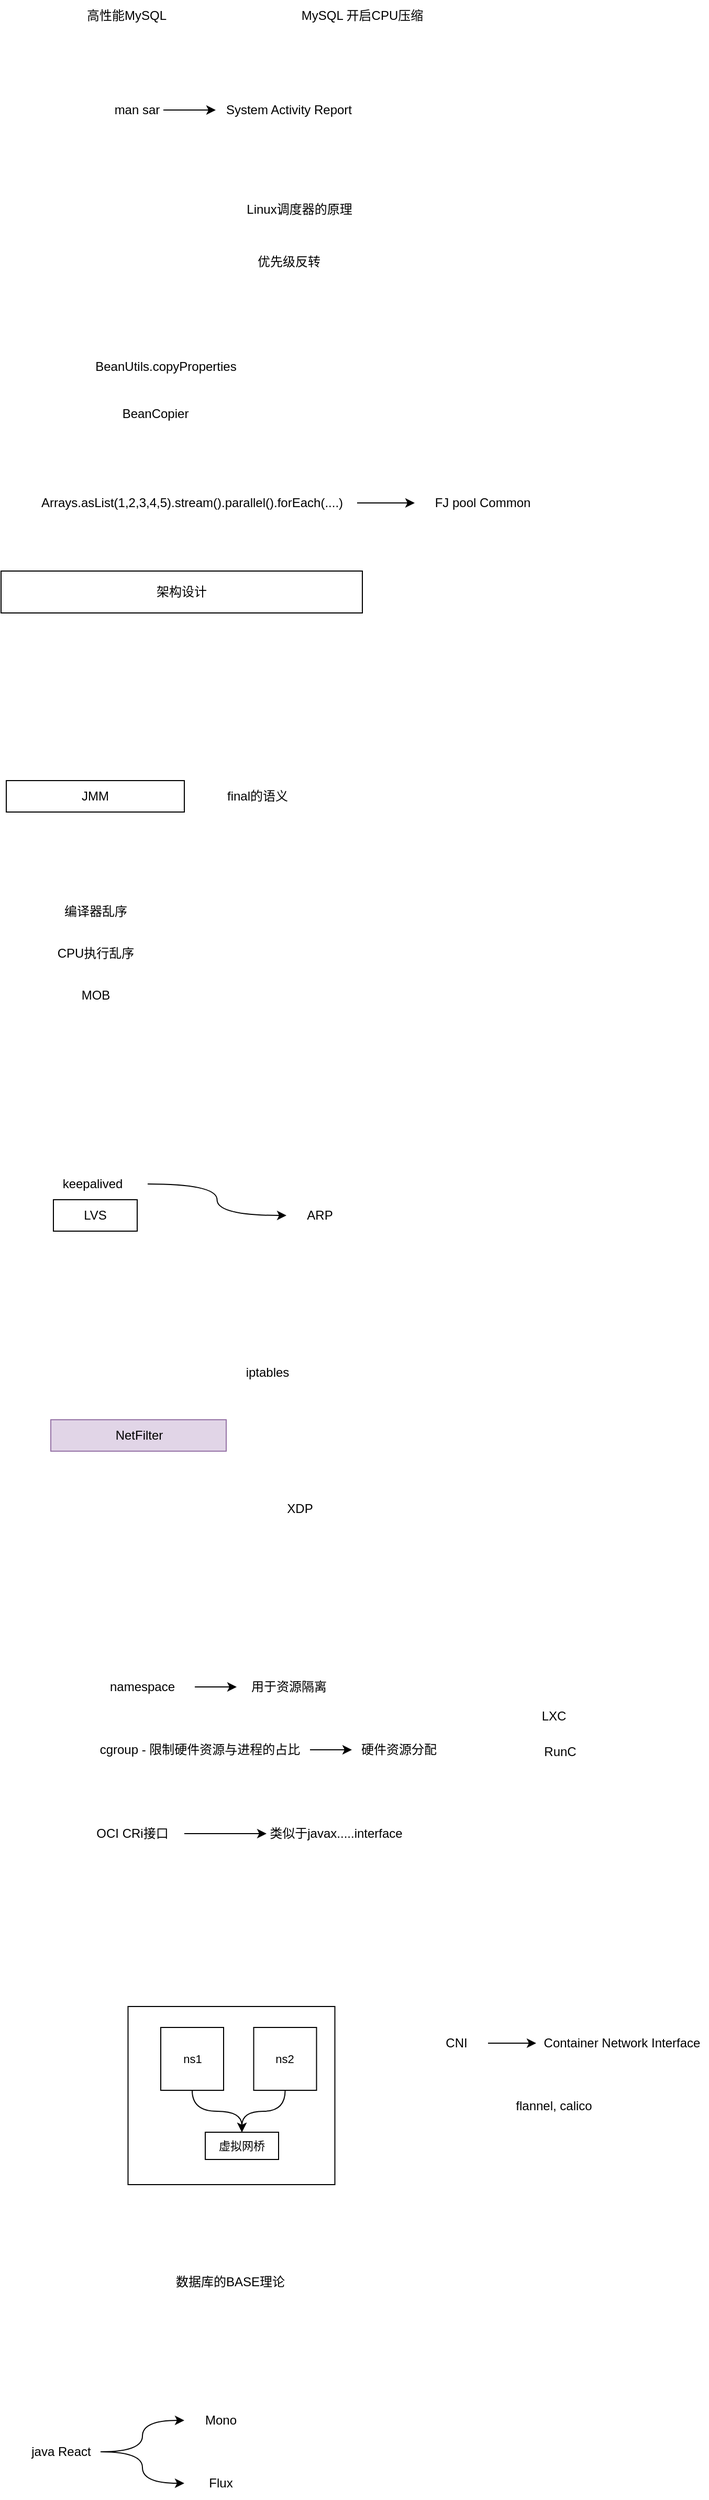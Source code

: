 <mxfile version="22.0.0" type="github">
  <diagram name="Page-1" id="ySpeJ933tSVOwGI5op4W">
    <mxGraphModel dx="1434" dy="765" grid="1" gridSize="10" guides="1" tooltips="1" connect="1" arrows="1" fold="1" page="1" pageScale="1" pageWidth="827" pageHeight="1169" math="0" shadow="0">
      <root>
        <mxCell id="0" />
        <mxCell id="1" parent="0" />
        <mxCell id="hAzrZ2i9WCDEqORPof9Y-35" value="" style="rounded=0;whiteSpace=wrap;html=1;fontFamily=Helvetica;fontSize=11;fontColor=default;" parent="1" vertex="1">
          <mxGeometry x="166.25" y="2090" width="197.5" height="170" as="geometry" />
        </mxCell>
        <mxCell id="hAzrZ2i9WCDEqORPof9Y-8" value="" style="edgeStyle=orthogonalEdgeStyle;rounded=0;orthogonalLoop=1;jettySize=auto;html=1;" parent="1" source="OnRDwM-ZE7Nu3e7dxha8-1" target="hAzrZ2i9WCDEqORPof9Y-7" edge="1">
          <mxGeometry relative="1" as="geometry" />
        </mxCell>
        <mxCell id="OnRDwM-ZE7Nu3e7dxha8-1" value="man sar" style="text;html=1;strokeColor=none;fillColor=none;align=center;verticalAlign=middle;whiteSpace=wrap;rounded=0;" parent="1" vertex="1">
          <mxGeometry x="150" y="270" width="50" height="20" as="geometry" />
        </mxCell>
        <mxCell id="OnRDwM-ZE7Nu3e7dxha8-2" value="高性能MySQL" style="text;html=1;strokeColor=none;fillColor=none;align=center;verticalAlign=middle;whiteSpace=wrap;rounded=0;" parent="1" vertex="1">
          <mxGeometry x="100" y="175" width="130" height="30" as="geometry" />
        </mxCell>
        <mxCell id="OnRDwM-ZE7Nu3e7dxha8-3" value="MySQL 开启CPU压缩" style="text;html=1;strokeColor=none;fillColor=none;align=center;verticalAlign=middle;whiteSpace=wrap;rounded=0;" parent="1" vertex="1">
          <mxGeometry x="330" y="175" width="120" height="30" as="geometry" />
        </mxCell>
        <mxCell id="OnRDwM-ZE7Nu3e7dxha8-4" value="优先级反转" style="text;html=1;strokeColor=none;fillColor=none;align=center;verticalAlign=middle;whiteSpace=wrap;rounded=0;" parent="1" vertex="1">
          <mxGeometry x="260" y="410" width="120" height="30" as="geometry" />
        </mxCell>
        <mxCell id="OnRDwM-ZE7Nu3e7dxha8-5" value="Linux调度器的原理" style="text;html=1;strokeColor=none;fillColor=none;align=center;verticalAlign=middle;whiteSpace=wrap;rounded=0;" parent="1" vertex="1">
          <mxGeometry x="270" y="360" width="120" height="30" as="geometry" />
        </mxCell>
        <mxCell id="hAzrZ2i9WCDEqORPof9Y-1" value="BeanUtils.copyProperties" style="text;html=1;strokeColor=none;fillColor=none;align=center;verticalAlign=middle;whiteSpace=wrap;rounded=0;" parent="1" vertex="1">
          <mxGeometry x="105" y="510" width="195" height="30" as="geometry" />
        </mxCell>
        <mxCell id="hAzrZ2i9WCDEqORPof9Y-3" value="BeanCopier" style="text;html=1;strokeColor=none;fillColor=none;align=center;verticalAlign=middle;whiteSpace=wrap;rounded=0;" parent="1" vertex="1">
          <mxGeometry x="115" y="555" width="155" height="30" as="geometry" />
        </mxCell>
        <mxCell id="hAzrZ2i9WCDEqORPof9Y-6" style="edgeStyle=orthogonalEdgeStyle;rounded=0;orthogonalLoop=1;jettySize=auto;html=1;" parent="1" source="hAzrZ2i9WCDEqORPof9Y-4" target="hAzrZ2i9WCDEqORPof9Y-5" edge="1">
          <mxGeometry relative="1" as="geometry" />
        </mxCell>
        <mxCell id="hAzrZ2i9WCDEqORPof9Y-4" value="Arrays.asList(1,2,3,4,5).stream().parallel().forEach(....)" style="text;html=1;strokeColor=none;fillColor=none;align=center;verticalAlign=middle;whiteSpace=wrap;rounded=0;" parent="1" vertex="1">
          <mxGeometry x="70" y="640" width="315" height="30" as="geometry" />
        </mxCell>
        <mxCell id="hAzrZ2i9WCDEqORPof9Y-5" value="FJ pool Common" style="text;html=1;strokeColor=none;fillColor=none;align=center;verticalAlign=middle;whiteSpace=wrap;rounded=0;" parent="1" vertex="1">
          <mxGeometry x="440" y="640" width="130" height="30" as="geometry" />
        </mxCell>
        <mxCell id="hAzrZ2i9WCDEqORPof9Y-7" value="System Activity Report" style="text;html=1;strokeColor=none;fillColor=none;align=center;verticalAlign=middle;whiteSpace=wrap;rounded=0;" parent="1" vertex="1">
          <mxGeometry x="250" y="270" width="140" height="20" as="geometry" />
        </mxCell>
        <mxCell id="hAzrZ2i9WCDEqORPof9Y-9" value="架构设计" style="rounded=0;whiteSpace=wrap;html=1;" parent="1" vertex="1">
          <mxGeometry x="45" y="720" width="345" height="40" as="geometry" />
        </mxCell>
        <mxCell id="hAzrZ2i9WCDEqORPof9Y-10" value="JMM" style="rounded=0;whiteSpace=wrap;html=1;" parent="1" vertex="1">
          <mxGeometry x="50" y="920" width="170" height="30" as="geometry" />
        </mxCell>
        <mxCell id="hAzrZ2i9WCDEqORPof9Y-11" value="final的语义" style="text;html=1;strokeColor=none;fillColor=none;align=center;verticalAlign=middle;whiteSpace=wrap;rounded=0;" parent="1" vertex="1">
          <mxGeometry x="250" y="920" width="80" height="30" as="geometry" />
        </mxCell>
        <mxCell id="hAzrZ2i9WCDEqORPof9Y-12" value="编译器乱序" style="text;html=1;strokeColor=none;fillColor=none;align=center;verticalAlign=middle;whiteSpace=wrap;rounded=0;" parent="1" vertex="1">
          <mxGeometry x="82.5" y="1030" width="105" height="30" as="geometry" />
        </mxCell>
        <mxCell id="hAzrZ2i9WCDEqORPof9Y-13" value="CPU执行乱序" style="text;html=1;strokeColor=none;fillColor=none;align=center;verticalAlign=middle;whiteSpace=wrap;rounded=0;" parent="1" vertex="1">
          <mxGeometry x="82.5" y="1070" width="105" height="30" as="geometry" />
        </mxCell>
        <mxCell id="hAzrZ2i9WCDEqORPof9Y-14" value="MOB" style="text;html=1;strokeColor=none;fillColor=none;align=center;verticalAlign=middle;whiteSpace=wrap;rounded=0;" parent="1" vertex="1">
          <mxGeometry x="82.5" y="1110" width="105" height="30" as="geometry" />
        </mxCell>
        <mxCell id="hAzrZ2i9WCDEqORPof9Y-15" value="LVS" style="rounded=0;whiteSpace=wrap;html=1;" parent="1" vertex="1">
          <mxGeometry x="95" y="1320" width="80" height="30" as="geometry" />
        </mxCell>
        <mxCell id="hAzrZ2i9WCDEqORPof9Y-18" style="edgeStyle=orthogonalEdgeStyle;rounded=0;orthogonalLoop=1;jettySize=auto;html=1;curved=1;" parent="1" source="hAzrZ2i9WCDEqORPof9Y-16" target="hAzrZ2i9WCDEqORPof9Y-17" edge="1">
          <mxGeometry relative="1" as="geometry" />
        </mxCell>
        <mxCell id="hAzrZ2i9WCDEqORPof9Y-16" value="keepalived" style="text;html=1;strokeColor=none;fillColor=none;align=center;verticalAlign=middle;whiteSpace=wrap;rounded=0;" parent="1" vertex="1">
          <mxGeometry x="80" y="1290" width="105" height="30" as="geometry" />
        </mxCell>
        <mxCell id="hAzrZ2i9WCDEqORPof9Y-17" value="ARP" style="text;html=1;strokeColor=none;fillColor=none;align=center;verticalAlign=middle;whiteSpace=wrap;rounded=0;" parent="1" vertex="1">
          <mxGeometry x="317.5" y="1320" width="62.5" height="30" as="geometry" />
        </mxCell>
        <mxCell id="hAzrZ2i9WCDEqORPof9Y-19" value="NetFilter" style="rounded=0;whiteSpace=wrap;html=1;fillColor=#e1d5e7;strokeColor=#9673a6;" parent="1" vertex="1">
          <mxGeometry x="92.5" y="1530" width="167.5" height="30" as="geometry" />
        </mxCell>
        <mxCell id="hAzrZ2i9WCDEqORPof9Y-20" value="iptables" style="text;html=1;strokeColor=none;fillColor=none;align=center;verticalAlign=middle;whiteSpace=wrap;rounded=0;" parent="1" vertex="1">
          <mxGeometry x="267.5" y="1470" width="62.5" height="30" as="geometry" />
        </mxCell>
        <mxCell id="hAzrZ2i9WCDEqORPof9Y-21" value="XDP" style="text;html=1;strokeColor=none;fillColor=none;align=center;verticalAlign=middle;whiteSpace=wrap;rounded=0;" parent="1" vertex="1">
          <mxGeometry x="313.75" y="1600" width="32.5" height="30" as="geometry" />
        </mxCell>
        <mxCell id="hAzrZ2i9WCDEqORPof9Y-29" value="" style="edgeStyle=orthogonalEdgeStyle;shape=connector;curved=1;rounded=0;orthogonalLoop=1;jettySize=auto;html=1;labelBackgroundColor=default;strokeColor=default;align=center;verticalAlign=middle;fontFamily=Helvetica;fontSize=11;fontColor=default;endArrow=classic;" parent="1" source="hAzrZ2i9WCDEqORPof9Y-23" target="hAzrZ2i9WCDEqORPof9Y-28" edge="1">
          <mxGeometry relative="1" as="geometry" />
        </mxCell>
        <mxCell id="hAzrZ2i9WCDEqORPof9Y-23" value="namespace" style="text;html=1;strokeColor=none;fillColor=none;align=center;verticalAlign=middle;whiteSpace=wrap;rounded=0;" parent="1" vertex="1">
          <mxGeometry x="130" y="1770" width="100" height="30" as="geometry" />
        </mxCell>
        <mxCell id="hAzrZ2i9WCDEqORPof9Y-26" value="" style="edgeStyle=orthogonalEdgeStyle;shape=connector;curved=1;rounded=0;orthogonalLoop=1;jettySize=auto;html=1;labelBackgroundColor=default;strokeColor=default;align=center;verticalAlign=middle;fontFamily=Helvetica;fontSize=11;fontColor=default;endArrow=classic;" parent="1" source="hAzrZ2i9WCDEqORPof9Y-24" target="hAzrZ2i9WCDEqORPof9Y-25" edge="1">
          <mxGeometry relative="1" as="geometry" />
        </mxCell>
        <mxCell id="hAzrZ2i9WCDEqORPof9Y-24" value="cgroup - 限制硬件资源与进程的占比" style="text;html=1;strokeColor=none;fillColor=none;align=center;verticalAlign=middle;whiteSpace=wrap;rounded=0;" parent="1" vertex="1">
          <mxGeometry x="130" y="1830" width="210" height="30" as="geometry" />
        </mxCell>
        <mxCell id="hAzrZ2i9WCDEqORPof9Y-25" value="硬件资源分配" style="text;html=1;strokeColor=none;fillColor=none;align=center;verticalAlign=middle;whiteSpace=wrap;rounded=0;" parent="1" vertex="1">
          <mxGeometry x="380" y="1830" width="90" height="30" as="geometry" />
        </mxCell>
        <mxCell id="hAzrZ2i9WCDEqORPof9Y-27" value="LXC" style="text;html=1;strokeColor=none;fillColor=none;align=center;verticalAlign=middle;whiteSpace=wrap;rounded=0;" parent="1" vertex="1">
          <mxGeometry x="540" y="1800" width="66" height="26" as="geometry" />
        </mxCell>
        <mxCell id="hAzrZ2i9WCDEqORPof9Y-28" value="用于资源隔离" style="text;html=1;strokeColor=none;fillColor=none;align=center;verticalAlign=middle;whiteSpace=wrap;rounded=0;" parent="1" vertex="1">
          <mxGeometry x="270" y="1770" width="100" height="30" as="geometry" />
        </mxCell>
        <mxCell id="hAzrZ2i9WCDEqORPof9Y-33" value="" style="edgeStyle=orthogonalEdgeStyle;shape=connector;curved=1;rounded=0;orthogonalLoop=1;jettySize=auto;html=1;labelBackgroundColor=default;strokeColor=default;align=center;verticalAlign=middle;fontFamily=Helvetica;fontSize=11;fontColor=default;endArrow=classic;" parent="1" source="hAzrZ2i9WCDEqORPof9Y-31" target="hAzrZ2i9WCDEqORPof9Y-32" edge="1">
          <mxGeometry relative="1" as="geometry" />
        </mxCell>
        <mxCell id="hAzrZ2i9WCDEqORPof9Y-31" value="OCI CRi接口" style="text;html=1;strokeColor=none;fillColor=none;align=center;verticalAlign=middle;whiteSpace=wrap;rounded=0;" parent="1" vertex="1">
          <mxGeometry x="119.5" y="1910" width="100.5" height="30" as="geometry" />
        </mxCell>
        <mxCell id="hAzrZ2i9WCDEqORPof9Y-32" value="类似于javax.....interface" style="text;html=1;strokeColor=none;fillColor=none;align=center;verticalAlign=middle;whiteSpace=wrap;rounded=0;" parent="1" vertex="1">
          <mxGeometry x="298.5" y="1910" width="131.5" height="30" as="geometry" />
        </mxCell>
        <mxCell id="hAzrZ2i9WCDEqORPof9Y-34" value="虚拟网桥" style="rounded=0;whiteSpace=wrap;html=1;fontFamily=Helvetica;fontSize=11;fontColor=default;" parent="1" vertex="1">
          <mxGeometry x="240" y="2210" width="70" height="26" as="geometry" />
        </mxCell>
        <mxCell id="hAzrZ2i9WCDEqORPof9Y-43" style="edgeStyle=orthogonalEdgeStyle;shape=connector;curved=1;rounded=0;orthogonalLoop=1;jettySize=auto;html=1;entryX=0.5;entryY=0;entryDx=0;entryDy=0;labelBackgroundColor=default;strokeColor=default;align=center;verticalAlign=middle;fontFamily=Helvetica;fontSize=11;fontColor=default;endArrow=classic;" parent="1" source="hAzrZ2i9WCDEqORPof9Y-36" target="hAzrZ2i9WCDEqORPof9Y-34" edge="1">
          <mxGeometry relative="1" as="geometry" />
        </mxCell>
        <mxCell id="hAzrZ2i9WCDEqORPof9Y-36" value="ns1" style="rounded=0;whiteSpace=wrap;html=1;fontFamily=Helvetica;fontSize=11;fontColor=default;" parent="1" vertex="1">
          <mxGeometry x="197.5" y="2110" width="60" height="60" as="geometry" />
        </mxCell>
        <mxCell id="hAzrZ2i9WCDEqORPof9Y-45" style="edgeStyle=orthogonalEdgeStyle;shape=connector;curved=1;rounded=0;orthogonalLoop=1;jettySize=auto;html=1;labelBackgroundColor=default;strokeColor=default;align=center;verticalAlign=middle;fontFamily=Helvetica;fontSize=11;fontColor=default;endArrow=classic;" parent="1" source="hAzrZ2i9WCDEqORPof9Y-37" target="hAzrZ2i9WCDEqORPof9Y-34" edge="1">
          <mxGeometry relative="1" as="geometry" />
        </mxCell>
        <mxCell id="hAzrZ2i9WCDEqORPof9Y-37" value="ns2" style="rounded=0;whiteSpace=wrap;html=1;fontFamily=Helvetica;fontSize=11;fontColor=default;" parent="1" vertex="1">
          <mxGeometry x="286.25" y="2110" width="60" height="60" as="geometry" />
        </mxCell>
        <mxCell id="hAzrZ2i9WCDEqORPof9Y-40" value="" style="edgeStyle=orthogonalEdgeStyle;shape=connector;curved=1;rounded=0;orthogonalLoop=1;jettySize=auto;html=1;labelBackgroundColor=default;strokeColor=default;align=center;verticalAlign=middle;fontFamily=Helvetica;fontSize=11;fontColor=default;endArrow=classic;" parent="1" source="hAzrZ2i9WCDEqORPof9Y-38" target="hAzrZ2i9WCDEqORPof9Y-39" edge="1">
          <mxGeometry relative="1" as="geometry" />
        </mxCell>
        <mxCell id="hAzrZ2i9WCDEqORPof9Y-38" value="CNI" style="text;html=1;strokeColor=none;fillColor=none;align=center;verticalAlign=middle;whiteSpace=wrap;rounded=0;" parent="1" vertex="1">
          <mxGeometry x="450" y="2110" width="60" height="30" as="geometry" />
        </mxCell>
        <mxCell id="hAzrZ2i9WCDEqORPof9Y-39" value="Container Network Interface" style="text;html=1;strokeColor=none;fillColor=none;align=center;verticalAlign=middle;whiteSpace=wrap;rounded=0;" parent="1" vertex="1">
          <mxGeometry x="556" y="2110" width="164" height="30" as="geometry" />
        </mxCell>
        <mxCell id="hAzrZ2i9WCDEqORPof9Y-41" value="RunC" style="text;html=1;strokeColor=none;fillColor=none;align=center;verticalAlign=middle;whiteSpace=wrap;rounded=0;" parent="1" vertex="1">
          <mxGeometry x="546" y="1834" width="66" height="26" as="geometry" />
        </mxCell>
        <mxCell id="hAzrZ2i9WCDEqORPof9Y-42" value="flannel, calico" style="text;html=1;strokeColor=none;fillColor=none;align=center;verticalAlign=middle;whiteSpace=wrap;rounded=0;" parent="1" vertex="1">
          <mxGeometry x="491" y="2170" width="164" height="30" as="geometry" />
        </mxCell>
        <mxCell id="hAzrZ2i9WCDEqORPof9Y-46" value="数据库的BASE理论" style="text;html=1;strokeColor=none;fillColor=none;align=center;verticalAlign=middle;whiteSpace=wrap;rounded=0;" parent="1" vertex="1">
          <mxGeometry x="182.25" y="2338" width="164" height="30" as="geometry" />
        </mxCell>
        <mxCell id="5DuH1dkYE3psc7DaJFOd-4" style="edgeStyle=orthogonalEdgeStyle;rounded=0;orthogonalLoop=1;jettySize=auto;html=1;curved=1;" edge="1" parent="1" source="5DuH1dkYE3psc7DaJFOd-1" target="5DuH1dkYE3psc7DaJFOd-2">
          <mxGeometry relative="1" as="geometry" />
        </mxCell>
        <mxCell id="5DuH1dkYE3psc7DaJFOd-5" style="edgeStyle=orthogonalEdgeStyle;rounded=0;orthogonalLoop=1;jettySize=auto;html=1;entryX=0;entryY=0.5;entryDx=0;entryDy=0;curved=1;" edge="1" parent="1" source="5DuH1dkYE3psc7DaJFOd-1" target="5DuH1dkYE3psc7DaJFOd-3">
          <mxGeometry relative="1" as="geometry" />
        </mxCell>
        <mxCell id="5DuH1dkYE3psc7DaJFOd-1" value="java React" style="text;html=1;strokeColor=none;fillColor=none;align=center;verticalAlign=middle;whiteSpace=wrap;rounded=0;" vertex="1" parent="1">
          <mxGeometry x="65" y="2500" width="75" height="30" as="geometry" />
        </mxCell>
        <mxCell id="5DuH1dkYE3psc7DaJFOd-2" value="Mono" style="text;html=1;strokeColor=none;fillColor=none;align=center;verticalAlign=middle;whiteSpace=wrap;rounded=0;" vertex="1" parent="1">
          <mxGeometry x="220" y="2470" width="70" height="30" as="geometry" />
        </mxCell>
        <mxCell id="5DuH1dkYE3psc7DaJFOd-3" value="Flux" style="text;html=1;strokeColor=none;fillColor=none;align=center;verticalAlign=middle;whiteSpace=wrap;rounded=0;" vertex="1" parent="1">
          <mxGeometry x="220" y="2530" width="70" height="30" as="geometry" />
        </mxCell>
      </root>
    </mxGraphModel>
  </diagram>
</mxfile>
